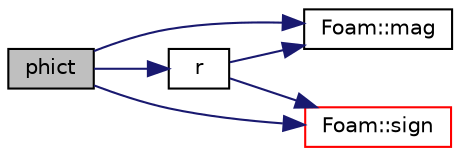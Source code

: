 digraph "phict"
{
  bgcolor="transparent";
  edge [fontname="Helvetica",fontsize="10",labelfontname="Helvetica",labelfontsize="10"];
  node [fontname="Helvetica",fontsize="10",shape=record];
  rankdir="LR";
  Node9 [label="phict",height=0.2,width=0.4,color="black", fillcolor="grey75", style="filled", fontcolor="black"];
  Node9 -> Node10 [color="midnightblue",fontsize="10",style="solid",fontname="Helvetica"];
  Node10 [label="Foam::mag",height=0.2,width=0.4,color="black",URL="$a21851.html#a929da2a3fdcf3dacbbe0487d3a330dae"];
  Node9 -> Node11 [color="midnightblue",fontsize="10",style="solid",fontname="Helvetica"];
  Node11 [label="r",height=0.2,width=0.4,color="black",URL="$a23857.html#aca8ea7eabb73b2c835fffb2b32da6268"];
  Node11 -> Node10 [color="midnightblue",fontsize="10",style="solid",fontname="Helvetica"];
  Node11 -> Node12 [color="midnightblue",fontsize="10",style="solid",fontname="Helvetica"];
  Node12 [label="Foam::sign",height=0.2,width=0.4,color="red",URL="$a21851.html#a221fd301d6c49c5bd4a6c0f5ccb893b2"];
  Node9 -> Node12 [color="midnightblue",fontsize="10",style="solid",fontname="Helvetica"];
}
